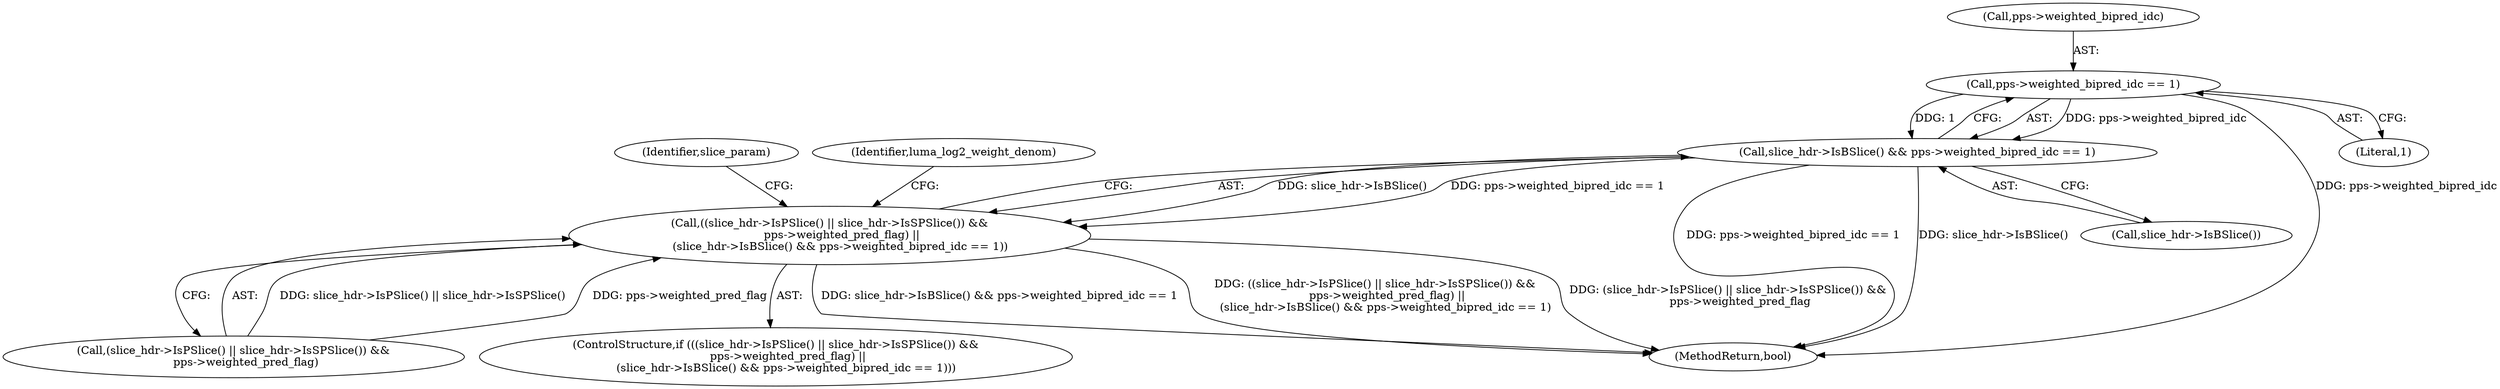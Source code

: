 digraph "0_Chrome_27c68f543e5eba779902447445dfb05ec3f5bf75_5@pointer" {
"1000178" [label="(Call,pps->weighted_bipred_idc == 1)"];
"1000176" [label="(Call,slice_hdr->IsBSlice() && pps->weighted_bipred_idc == 1)"];
"1000168" [label="(Call,((slice_hdr->IsPSlice() || slice_hdr->IsSPSlice()) &&\n       pps->weighted_pred_flag) ||\n      (slice_hdr->IsBSlice() && pps->weighted_bipred_idc == 1))"];
"1000491" [label="(MethodReturn,bool)"];
"1000182" [label="(Literal,1)"];
"1000178" [label="(Call,pps->weighted_bipred_idc == 1)"];
"1000177" [label="(Call,slice_hdr->IsBSlice())"];
"1000371" [label="(Identifier,slice_param)"];
"1000185" [label="(Identifier,luma_log2_weight_denom)"];
"1000168" [label="(Call,((slice_hdr->IsPSlice() || slice_hdr->IsSPSlice()) &&\n       pps->weighted_pred_flag) ||\n      (slice_hdr->IsBSlice() && pps->weighted_bipred_idc == 1))"];
"1000179" [label="(Call,pps->weighted_bipred_idc)"];
"1000169" [label="(Call,(slice_hdr->IsPSlice() || slice_hdr->IsSPSlice()) &&\n       pps->weighted_pred_flag)"];
"1000167" [label="(ControlStructure,if (((slice_hdr->IsPSlice() || slice_hdr->IsSPSlice()) &&\n       pps->weighted_pred_flag) ||\n      (slice_hdr->IsBSlice() && pps->weighted_bipred_idc == 1)))"];
"1000176" [label="(Call,slice_hdr->IsBSlice() && pps->weighted_bipred_idc == 1)"];
"1000178" -> "1000176"  [label="AST: "];
"1000178" -> "1000182"  [label="CFG: "];
"1000179" -> "1000178"  [label="AST: "];
"1000182" -> "1000178"  [label="AST: "];
"1000176" -> "1000178"  [label="CFG: "];
"1000178" -> "1000491"  [label="DDG: pps->weighted_bipred_idc"];
"1000178" -> "1000176"  [label="DDG: pps->weighted_bipred_idc"];
"1000178" -> "1000176"  [label="DDG: 1"];
"1000176" -> "1000168"  [label="AST: "];
"1000176" -> "1000177"  [label="CFG: "];
"1000177" -> "1000176"  [label="AST: "];
"1000168" -> "1000176"  [label="CFG: "];
"1000176" -> "1000491"  [label="DDG: pps->weighted_bipred_idc == 1"];
"1000176" -> "1000491"  [label="DDG: slice_hdr->IsBSlice()"];
"1000176" -> "1000168"  [label="DDG: slice_hdr->IsBSlice()"];
"1000176" -> "1000168"  [label="DDG: pps->weighted_bipred_idc == 1"];
"1000168" -> "1000167"  [label="AST: "];
"1000168" -> "1000169"  [label="CFG: "];
"1000169" -> "1000168"  [label="AST: "];
"1000185" -> "1000168"  [label="CFG: "];
"1000371" -> "1000168"  [label="CFG: "];
"1000168" -> "1000491"  [label="DDG: ((slice_hdr->IsPSlice() || slice_hdr->IsSPSlice()) &&\n       pps->weighted_pred_flag) ||\n      (slice_hdr->IsBSlice() && pps->weighted_bipred_idc == 1)"];
"1000168" -> "1000491"  [label="DDG: (slice_hdr->IsPSlice() || slice_hdr->IsSPSlice()) &&\n       pps->weighted_pred_flag"];
"1000168" -> "1000491"  [label="DDG: slice_hdr->IsBSlice() && pps->weighted_bipred_idc == 1"];
"1000169" -> "1000168"  [label="DDG: slice_hdr->IsPSlice() || slice_hdr->IsSPSlice()"];
"1000169" -> "1000168"  [label="DDG: pps->weighted_pred_flag"];
}
